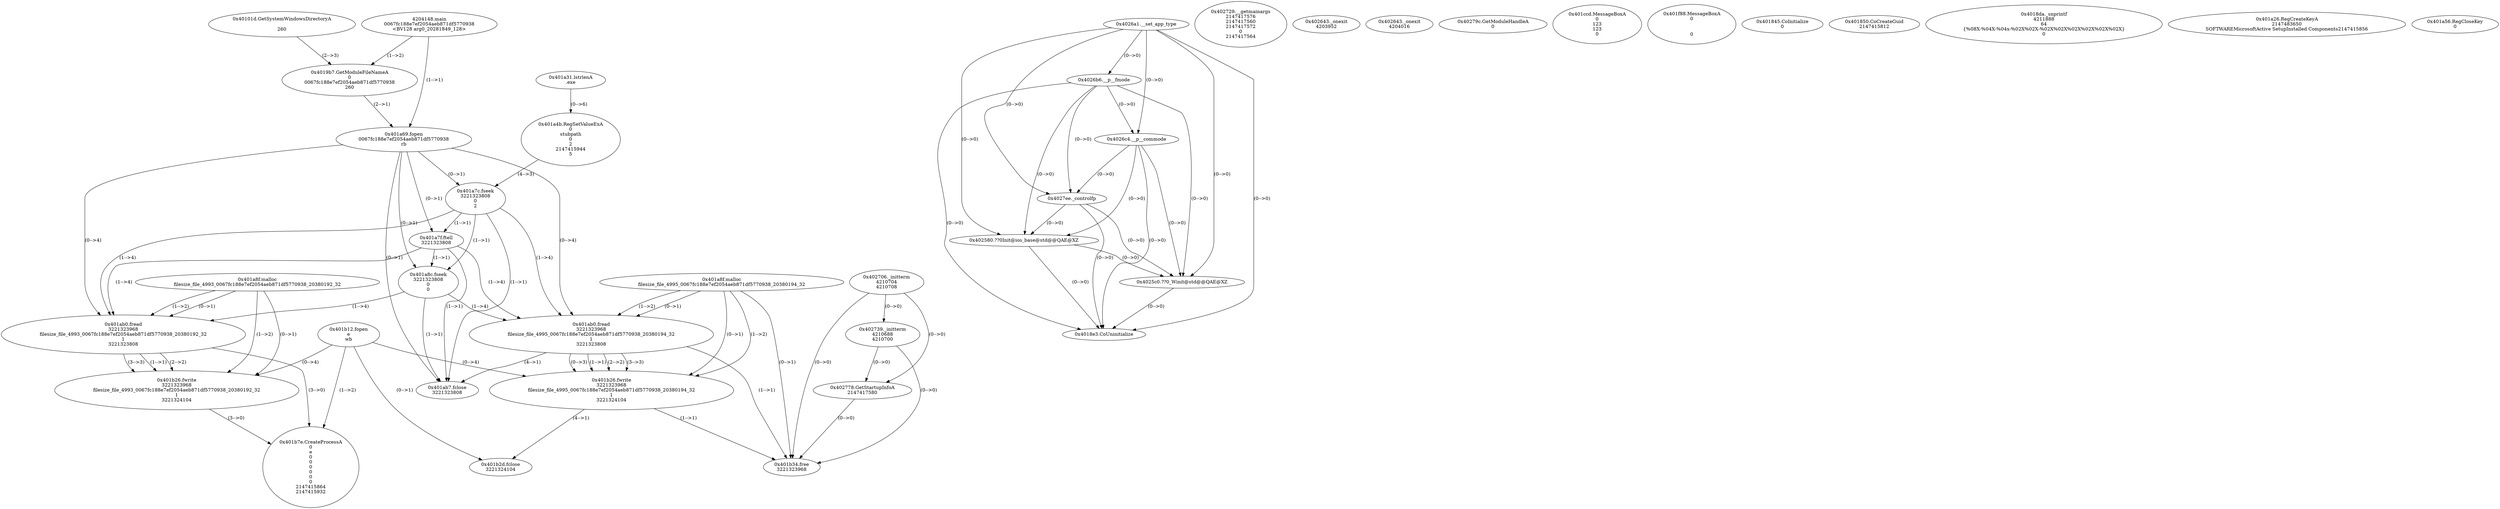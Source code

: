 // Global SCDG with merge call
digraph {
	0 [label="4204148.main
0067fc188e7ef2054aeb871df5770938
<BV128 arg0_20281849_128>"]
	1 [label="0x4026a1.__set_app_type
"]
	2 [label="0x4026b6.__p__fmode
"]
	1 -> 2 [label="(0-->0)"]
	3 [label="0x4026c4.__p__commode
"]
	1 -> 3 [label="(0-->0)"]
	2 -> 3 [label="(0-->0)"]
	4 [label="0x4027ee._controlfp
"]
	1 -> 4 [label="(0-->0)"]
	2 -> 4 [label="(0-->0)"]
	3 -> 4 [label="(0-->0)"]
	5 [label="0x402706._initterm
4210704
4210708"]
	6 [label="0x402729.__getmainargs
2147417576
2147417560
2147417572
0
2147417564"]
	7 [label="0x402739._initterm
4210688
4210700"]
	5 -> 7 [label="(0-->0)"]
	8 [label="0x402580.??0Init@ios_base@std@@QAE@XZ
"]
	1 -> 8 [label="(0-->0)"]
	2 -> 8 [label="(0-->0)"]
	3 -> 8 [label="(0-->0)"]
	4 -> 8 [label="(0-->0)"]
	9 [label="0x402643._onexit
4203952"]
	10 [label="0x4025c0.??0_Winit@std@@QAE@XZ
"]
	1 -> 10 [label="(0-->0)"]
	2 -> 10 [label="(0-->0)"]
	3 -> 10 [label="(0-->0)"]
	4 -> 10 [label="(0-->0)"]
	8 -> 10 [label="(0-->0)"]
	11 [label="0x402643._onexit
4204016"]
	12 [label="0x402778.GetStartupInfoA
2147417580"]
	5 -> 12 [label="(0-->0)"]
	7 -> 12 [label="(0-->0)"]
	13 [label="0x40279c.GetModuleHandleA
0"]
	14 [label="0x401ccd.MessageBoxA
0
123
123
0"]
	15 [label="0x401f88.MessageBoxA
0


0"]
	16 [label="0x401845.CoInitialize
0"]
	17 [label="0x401850.CoCreateGuid
2147415812"]
	18 [label="0x4018da._snprintf
4211888
64
{%08X-%04X-%04x-%02X%02X-%02X%02X%02X%02X%02X%02X}
0"]
	19 [label="0x4018e3.CoUninitialize
"]
	1 -> 19 [label="(0-->0)"]
	2 -> 19 [label="(0-->0)"]
	3 -> 19 [label="(0-->0)"]
	4 -> 19 [label="(0-->0)"]
	8 -> 19 [label="(0-->0)"]
	10 -> 19 [label="(0-->0)"]
	20 [label="0x40101d.GetSystemWindowsDirectoryA

260"]
	21 [label="0x4019b7.GetModuleFileNameA
0
0067fc188e7ef2054aeb871df5770938
260"]
	0 -> 21 [label="(1-->2)"]
	20 -> 21 [label="(2-->3)"]
	22 [label="0x401a26.RegCreateKeyA
2147483650
SOFTWARE\Microsoft\Active Setup\Installed Components\
2147415856"]
	23 [label="0x401a31.lstrlenA
\.exe"]
	24 [label="0x401a4b.RegSetValueExA
0
stubpath
0
2
2147415944
5"]
	23 -> 24 [label="(0-->6)"]
	25 [label="0x401a56.RegCloseKey
0"]
	26 [label="0x401a69.fopen
0067fc188e7ef2054aeb871df5770938
rb"]
	0 -> 26 [label="(1-->1)"]
	21 -> 26 [label="(2-->1)"]
	27 [label="0x401a7c.fseek
3221323808
0
2"]
	26 -> 27 [label="(0-->1)"]
	24 -> 27 [label="(4-->3)"]
	28 [label="0x401a7f.ftell
3221323808"]
	26 -> 28 [label="(0-->1)"]
	27 -> 28 [label="(1-->1)"]
	29 [label="0x401a8c.fseek
3221323808
0
0"]
	26 -> 29 [label="(0-->1)"]
	27 -> 29 [label="(1-->1)"]
	28 -> 29 [label="(1-->1)"]
	30 [label="0x401a8f.malloc
filesize_file_4995_0067fc188e7ef2054aeb871df5770938_20380194_32"]
	31 [label="0x401ab0.fread
3221323968
filesize_file_4995_0067fc188e7ef2054aeb871df5770938_20380194_32
1
3221323808"]
	30 -> 31 [label="(0-->1)"]
	30 -> 31 [label="(1-->2)"]
	26 -> 31 [label="(0-->4)"]
	27 -> 31 [label="(1-->4)"]
	28 -> 31 [label="(1-->4)"]
	29 -> 31 [label="(1-->4)"]
	32 [label="0x401ab7.fclose
3221323808"]
	26 -> 32 [label="(0-->1)"]
	27 -> 32 [label="(1-->1)"]
	28 -> 32 [label="(1-->1)"]
	29 -> 32 [label="(1-->1)"]
	31 -> 32 [label="(4-->1)"]
	33 [label="0x401b12.fopen
e
wb"]
	34 [label="0x401b26.fwrite
3221323968
filesize_file_4995_0067fc188e7ef2054aeb871df5770938_20380194_32
1
3221324104"]
	30 -> 34 [label="(0-->1)"]
	31 -> 34 [label="(1-->1)"]
	30 -> 34 [label="(1-->2)"]
	31 -> 34 [label="(2-->2)"]
	31 -> 34 [label="(3-->3)"]
	31 -> 34 [label="(0-->3)"]
	33 -> 34 [label="(0-->4)"]
	35 [label="0x401b2d.fclose
3221324104"]
	33 -> 35 [label="(0-->1)"]
	34 -> 35 [label="(4-->1)"]
	36 [label="0x401b34.free
3221323968"]
	30 -> 36 [label="(0-->1)"]
	31 -> 36 [label="(1-->1)"]
	34 -> 36 [label="(1-->1)"]
	5 -> 36 [label="(0-->0)"]
	7 -> 36 [label="(0-->0)"]
	12 -> 36 [label="(0-->0)"]
	37 [label="0x401a8f.malloc
filesize_file_4993_0067fc188e7ef2054aeb871df5770938_20380192_32"]
	38 [label="0x401ab0.fread
3221323968
filesize_file_4993_0067fc188e7ef2054aeb871df5770938_20380192_32
1
3221323808"]
	37 -> 38 [label="(0-->1)"]
	37 -> 38 [label="(1-->2)"]
	26 -> 38 [label="(0-->4)"]
	27 -> 38 [label="(1-->4)"]
	28 -> 38 [label="(1-->4)"]
	29 -> 38 [label="(1-->4)"]
	39 [label="0x401b26.fwrite
3221323968
filesize_file_4993_0067fc188e7ef2054aeb871df5770938_20380192_32
1
3221324104"]
	37 -> 39 [label="(0-->1)"]
	38 -> 39 [label="(1-->1)"]
	37 -> 39 [label="(1-->2)"]
	38 -> 39 [label="(2-->2)"]
	38 -> 39 [label="(3-->3)"]
	33 -> 39 [label="(0-->4)"]
	40 [label="0x401b7e.CreateProcessA
0
e
0
0
0
0
0
0
2147415864
2147415932"]
	33 -> 40 [label="(1-->2)"]
	38 -> 40 [label="(3-->0)"]
	39 -> 40 [label="(3-->0)"]
}
